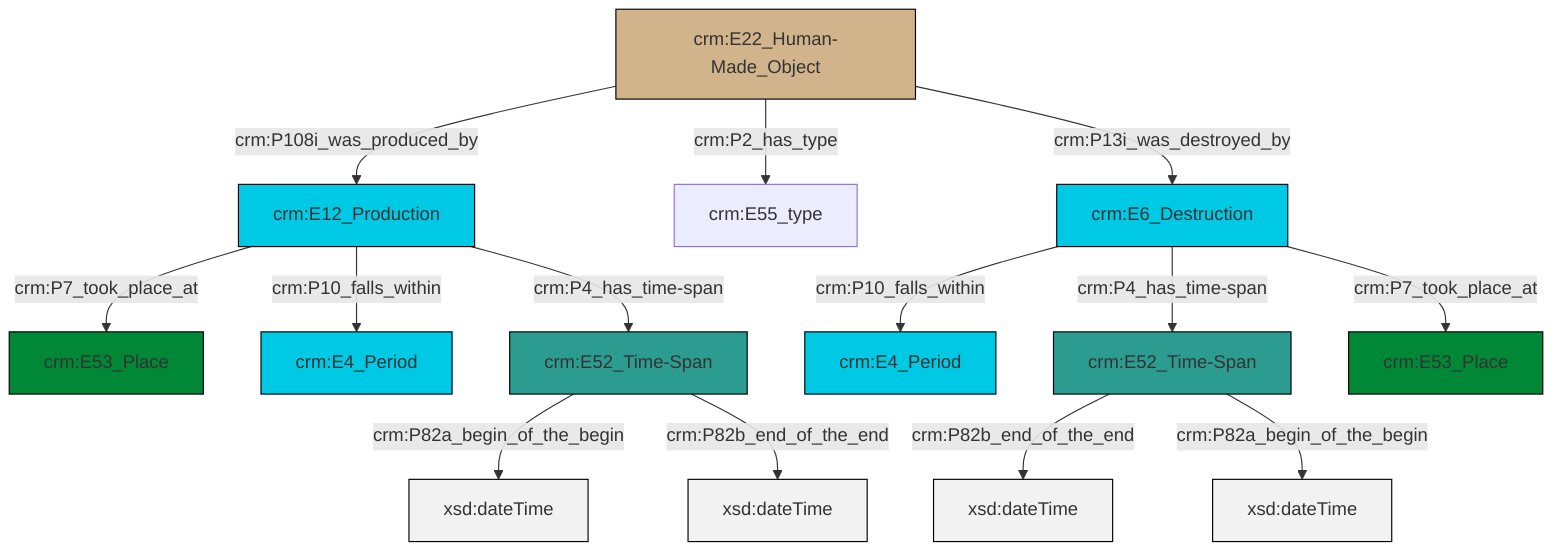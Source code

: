 graph TD
classDef Literal fill:#f2f2f2,stroke:#000000;
classDef CRM_Entity fill:#FFFFFF,stroke:#000000;
classDef Temporal_Entity fill:#00C9E6, stroke:#000000;
classDef Type fill:#E18312, stroke:#000000;
classDef Time-Span fill:#2C9C91, stroke:#000000;
classDef Appellation fill:#FFEB7F, stroke:#000000;
classDef Place fill:#008836, stroke:#000000;
classDef Persistent_Item fill:#B266B2, stroke:#000000;
classDef Conceptual_Object fill:#FFD700, stroke:#000000;
classDef Physical_Thing fill:#D2B48C, stroke:#000000;
classDef Actor fill:#f58aad, stroke:#000000;
classDef PC_Classes fill:#4ce600, stroke:#000000;
classDef Multi fill:#cccccc,stroke:#000000;

0["crm:E22_Human-Made_Object"]:::Physical_Thing -->|crm:P108i_was_produced_by| 1["crm:E12_Production"]:::Temporal_Entity
2["crm:E6_Destruction"]:::Temporal_Entity -->|crm:P10_falls_within| 3["crm:E4_Period"]:::Temporal_Entity
2["crm:E6_Destruction"]:::Temporal_Entity -->|crm:P4_has_time-span| 4["crm:E52_Time-Span"]:::Time-Span
2["crm:E6_Destruction"]:::Temporal_Entity -->|crm:P7_took_place_at| 5["crm:E53_Place"]:::Place
6["crm:E52_Time-Span"]:::Time-Span -->|crm:P82a_begin_of_the_begin| 7[xsd:dateTime]:::Literal
1["crm:E12_Production"]:::Temporal_Entity -->|crm:P7_took_place_at| 8["crm:E53_Place"]:::Place
4["crm:E52_Time-Span"]:::Time-Span -->|crm:P82b_end_of_the_end| 17[xsd:dateTime]:::Literal
6["crm:E52_Time-Span"]:::Time-Span -->|crm:P82b_end_of_the_end| 18[xsd:dateTime]:::Literal
1["crm:E12_Production"]:::Temporal_Entity -->|crm:P10_falls_within| 9["crm:E4_Period"]:::Temporal_Entity
4["crm:E52_Time-Span"]:::Time-Span -->|crm:P82a_begin_of_the_begin| 20[xsd:dateTime]:::Literal
1["crm:E12_Production"]:::Temporal_Entity -->|crm:P4_has_time-span| 6["crm:E52_Time-Span"]:::Time-Span
0["crm:E22_Human-Made_Object"]:::Physical_Thing -->|crm:P2_has_type| 11["crm:E55_type"]:::Default
0["crm:E22_Human-Made_Object"]:::Physical_Thing -->|crm:P13i_was_destroyed_by| 2["crm:E6_Destruction"]:::Temporal_Entity